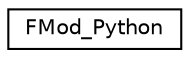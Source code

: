 digraph G
{
  edge [fontname="Helvetica",fontsize="10",labelfontname="Helvetica",labelfontsize="10"];
  node [fontname="Helvetica",fontsize="10",shape=record];
  rankdir=LR;
  Node1 [label="FMod_Python",height=0.2,width=0.4,color="black", fillcolor="white", style="filled",URL="$d3/dcb/structFMod__Python.html"];
}
